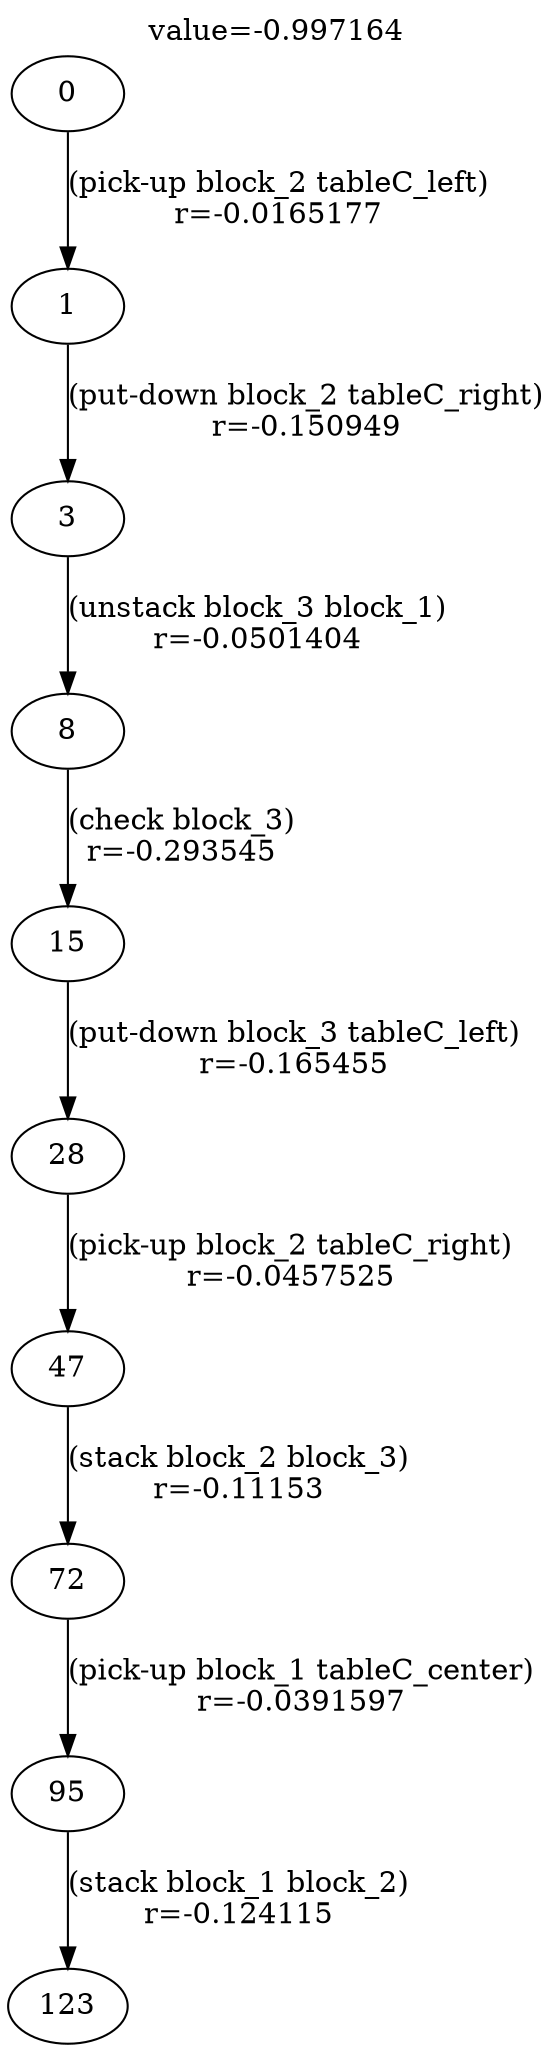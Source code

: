 digraph g{
label="value=-0.997164"
labelloc=top
0->1 [ label="(pick-up block_2 tableC_left)
r=-0.0165177" ];
1->3 [ label="(put-down block_2 tableC_right)
r=-0.150949" ];
3->8 [ label="(unstack block_3 block_1)
r=-0.0501404" ];
8->15 [ label="(check block_3)
r=-0.293545" ];
15->28 [ label="(put-down block_3 tableC_left)
r=-0.165455" ];
28->47 [ label="(pick-up block_2 tableC_right)
r=-0.0457525" ];
47->72 [ label="(stack block_2 block_3)
r=-0.11153" ];
72->95 [ label="(pick-up block_1 tableC_center)
r=-0.0391597" ];
95->123 [ label="(stack block_1 block_2)
r=-0.124115" ];
}

